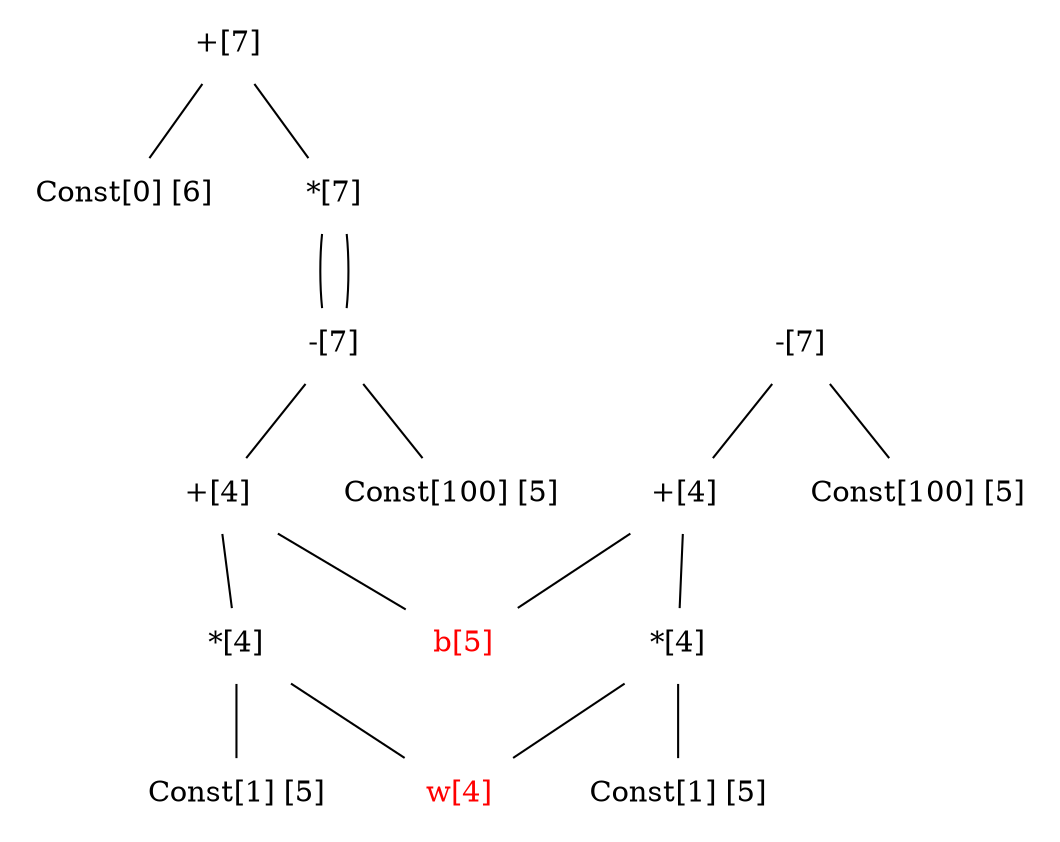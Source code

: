 graph computation_graph {
edge [dir=none];
node [shape=none];
node0 [label=< <font color="black">+[7]</font> >];
node1 [label=< <font color="black">Const[0] [6]</font> >];
node2 [label=< <font color="black">*[7]</font> >];
node3 [label=< <font color="black">-[7]</font> >];
node4 [label=< <font color="black">+[4]</font> >];
node5 [label=< <font color="black">*[4]</font> >];
w [label=< <font color="red">w[4]</font> >];
node6 [label=< <font color="black">Const[1] [5]</font> >];
node5 -- w;
node5 -- node6;
b [label=< <font color="red">b[5]</font> >];
node4 -- node5;
node4 -- b;
node7 [label=< <font color="black">Const[100] [5]</font> >];
node3 -- node4;
node3 -- node7;
node8 [label=< <font color="black">-[7]</font> >];
node9 [label=< <font color="black">+[4]</font> >];
node10 [label=< <font color="black">*[4]</font> >];
w [label=< <font color="red">w[4]</font> >];
node11 [label=< <font color="black">Const[1] [5]</font> >];
node10 -- w;
node10 -- node11;
b [label=< <font color="red">b[5]</font> >];
node9 -- node10;
node9 -- b;
node12 [label=< <font color="black">Const[100] [5]</font> >];
node8 -- node9;
node8 -- node12;
node2 -- node8;
node2 -- node8;
node0 -- node1;
node0 -- node2;
}

